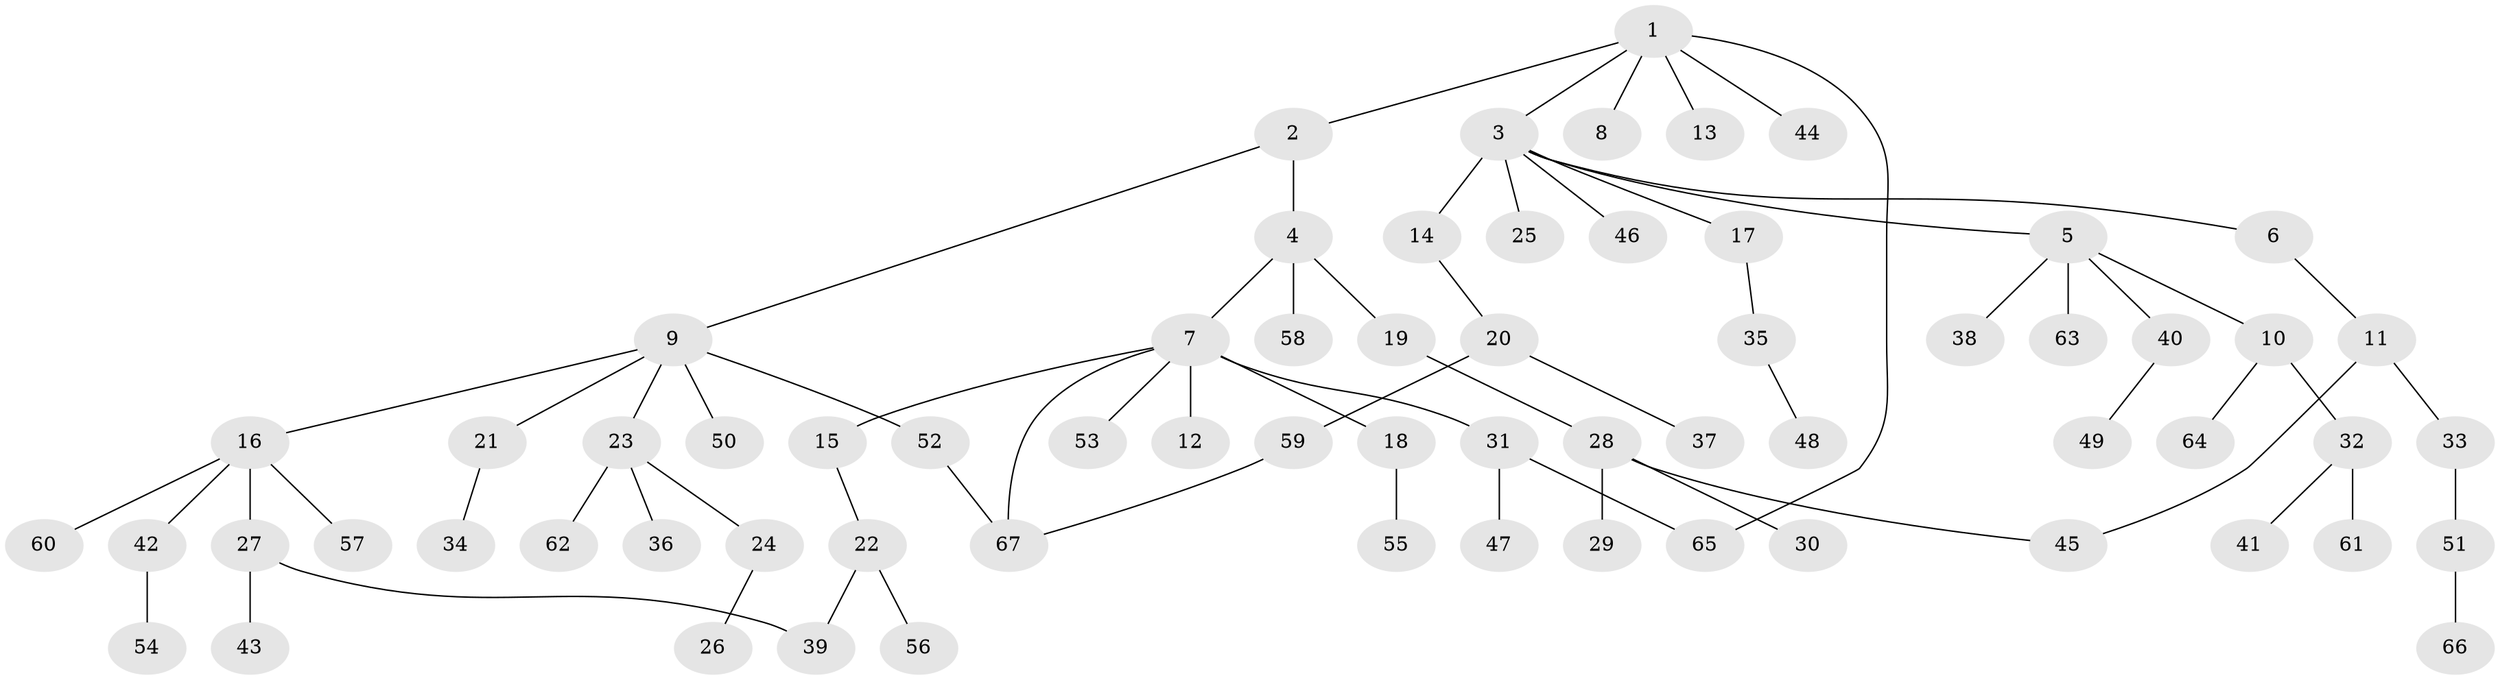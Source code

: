 // coarse degree distribution, {1: 0.6363636363636364, 2: 0.18181818181818182, 6: 0.030303030303030304, 8: 0.030303030303030304, 4: 0.030303030303030304, 5: 0.030303030303030304, 7: 0.06060606060606061}
// Generated by graph-tools (version 1.1) at 2025/45/03/04/25 21:45:19]
// undirected, 67 vertices, 71 edges
graph export_dot {
graph [start="1"]
  node [color=gray90,style=filled];
  1;
  2;
  3;
  4;
  5;
  6;
  7;
  8;
  9;
  10;
  11;
  12;
  13;
  14;
  15;
  16;
  17;
  18;
  19;
  20;
  21;
  22;
  23;
  24;
  25;
  26;
  27;
  28;
  29;
  30;
  31;
  32;
  33;
  34;
  35;
  36;
  37;
  38;
  39;
  40;
  41;
  42;
  43;
  44;
  45;
  46;
  47;
  48;
  49;
  50;
  51;
  52;
  53;
  54;
  55;
  56;
  57;
  58;
  59;
  60;
  61;
  62;
  63;
  64;
  65;
  66;
  67;
  1 -- 2;
  1 -- 3;
  1 -- 8;
  1 -- 13;
  1 -- 44;
  1 -- 65;
  2 -- 4;
  2 -- 9;
  3 -- 5;
  3 -- 6;
  3 -- 14;
  3 -- 17;
  3 -- 25;
  3 -- 46;
  4 -- 7;
  4 -- 19;
  4 -- 58;
  5 -- 10;
  5 -- 38;
  5 -- 40;
  5 -- 63;
  6 -- 11;
  7 -- 12;
  7 -- 15;
  7 -- 18;
  7 -- 31;
  7 -- 53;
  7 -- 67;
  9 -- 16;
  9 -- 21;
  9 -- 23;
  9 -- 50;
  9 -- 52;
  10 -- 32;
  10 -- 64;
  11 -- 33;
  11 -- 45;
  14 -- 20;
  15 -- 22;
  16 -- 27;
  16 -- 42;
  16 -- 57;
  16 -- 60;
  17 -- 35;
  18 -- 55;
  19 -- 28;
  20 -- 37;
  20 -- 59;
  21 -- 34;
  22 -- 56;
  22 -- 39;
  23 -- 24;
  23 -- 36;
  23 -- 62;
  24 -- 26;
  27 -- 39;
  27 -- 43;
  28 -- 29;
  28 -- 30;
  28 -- 45;
  31 -- 47;
  31 -- 65;
  32 -- 41;
  32 -- 61;
  33 -- 51;
  35 -- 48;
  40 -- 49;
  42 -- 54;
  51 -- 66;
  52 -- 67;
  59 -- 67;
}
